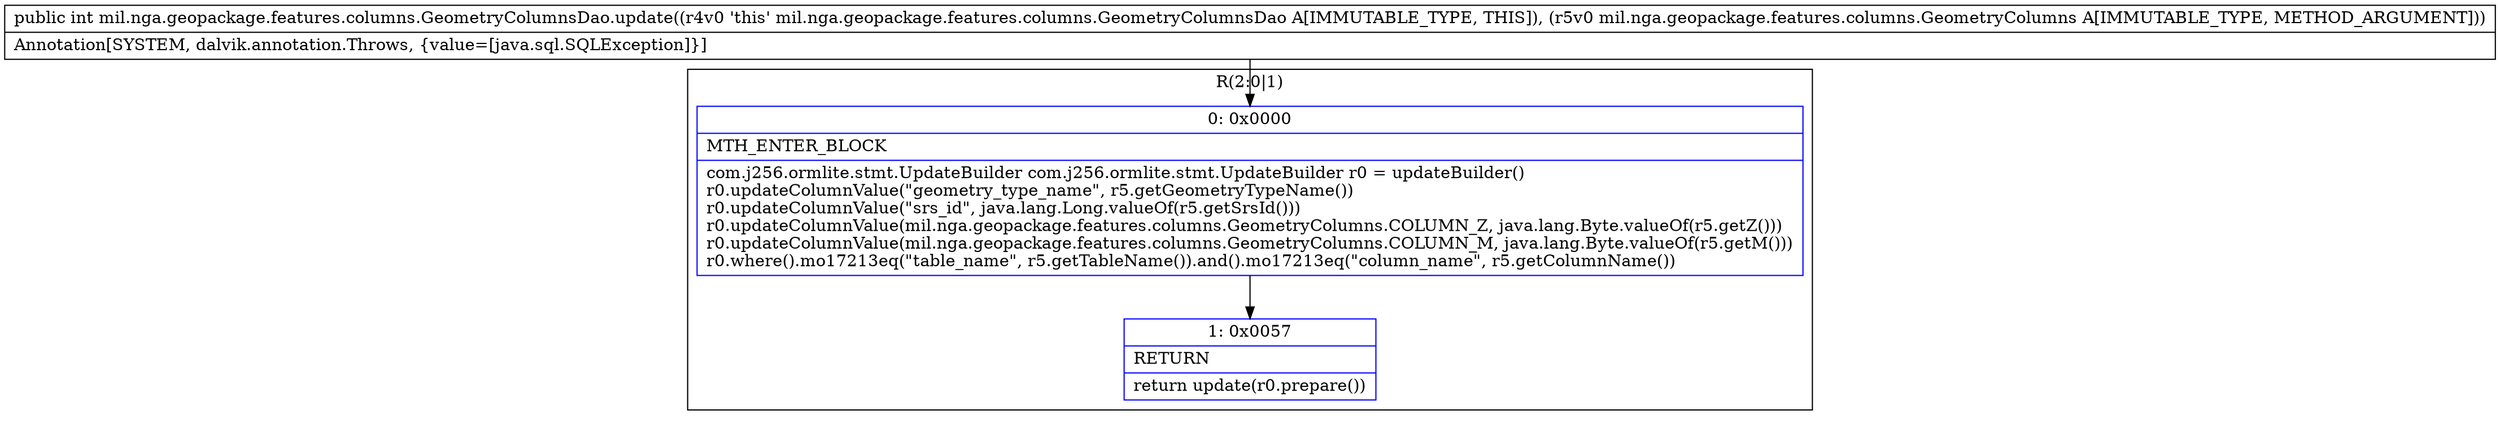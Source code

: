 digraph "CFG formil.nga.geopackage.features.columns.GeometryColumnsDao.update(Lmil\/nga\/geopackage\/features\/columns\/GeometryColumns;)I" {
subgraph cluster_Region_49044674 {
label = "R(2:0|1)";
node [shape=record,color=blue];
Node_0 [shape=record,label="{0\:\ 0x0000|MTH_ENTER_BLOCK\l|com.j256.ormlite.stmt.UpdateBuilder com.j256.ormlite.stmt.UpdateBuilder r0 = updateBuilder()\lr0.updateColumnValue(\"geometry_type_name\", r5.getGeometryTypeName())\lr0.updateColumnValue(\"srs_id\", java.lang.Long.valueOf(r5.getSrsId()))\lr0.updateColumnValue(mil.nga.geopackage.features.columns.GeometryColumns.COLUMN_Z, java.lang.Byte.valueOf(r5.getZ()))\lr0.updateColumnValue(mil.nga.geopackage.features.columns.GeometryColumns.COLUMN_M, java.lang.Byte.valueOf(r5.getM()))\lr0.where().mo17213eq(\"table_name\", r5.getTableName()).and().mo17213eq(\"column_name\", r5.getColumnName())\l}"];
Node_1 [shape=record,label="{1\:\ 0x0057|RETURN\l|return update(r0.prepare())\l}"];
}
MethodNode[shape=record,label="{public int mil.nga.geopackage.features.columns.GeometryColumnsDao.update((r4v0 'this' mil.nga.geopackage.features.columns.GeometryColumnsDao A[IMMUTABLE_TYPE, THIS]), (r5v0 mil.nga.geopackage.features.columns.GeometryColumns A[IMMUTABLE_TYPE, METHOD_ARGUMENT]))  | Annotation[SYSTEM, dalvik.annotation.Throws, \{value=[java.sql.SQLException]\}]\l}"];
MethodNode -> Node_0;
Node_0 -> Node_1;
}

